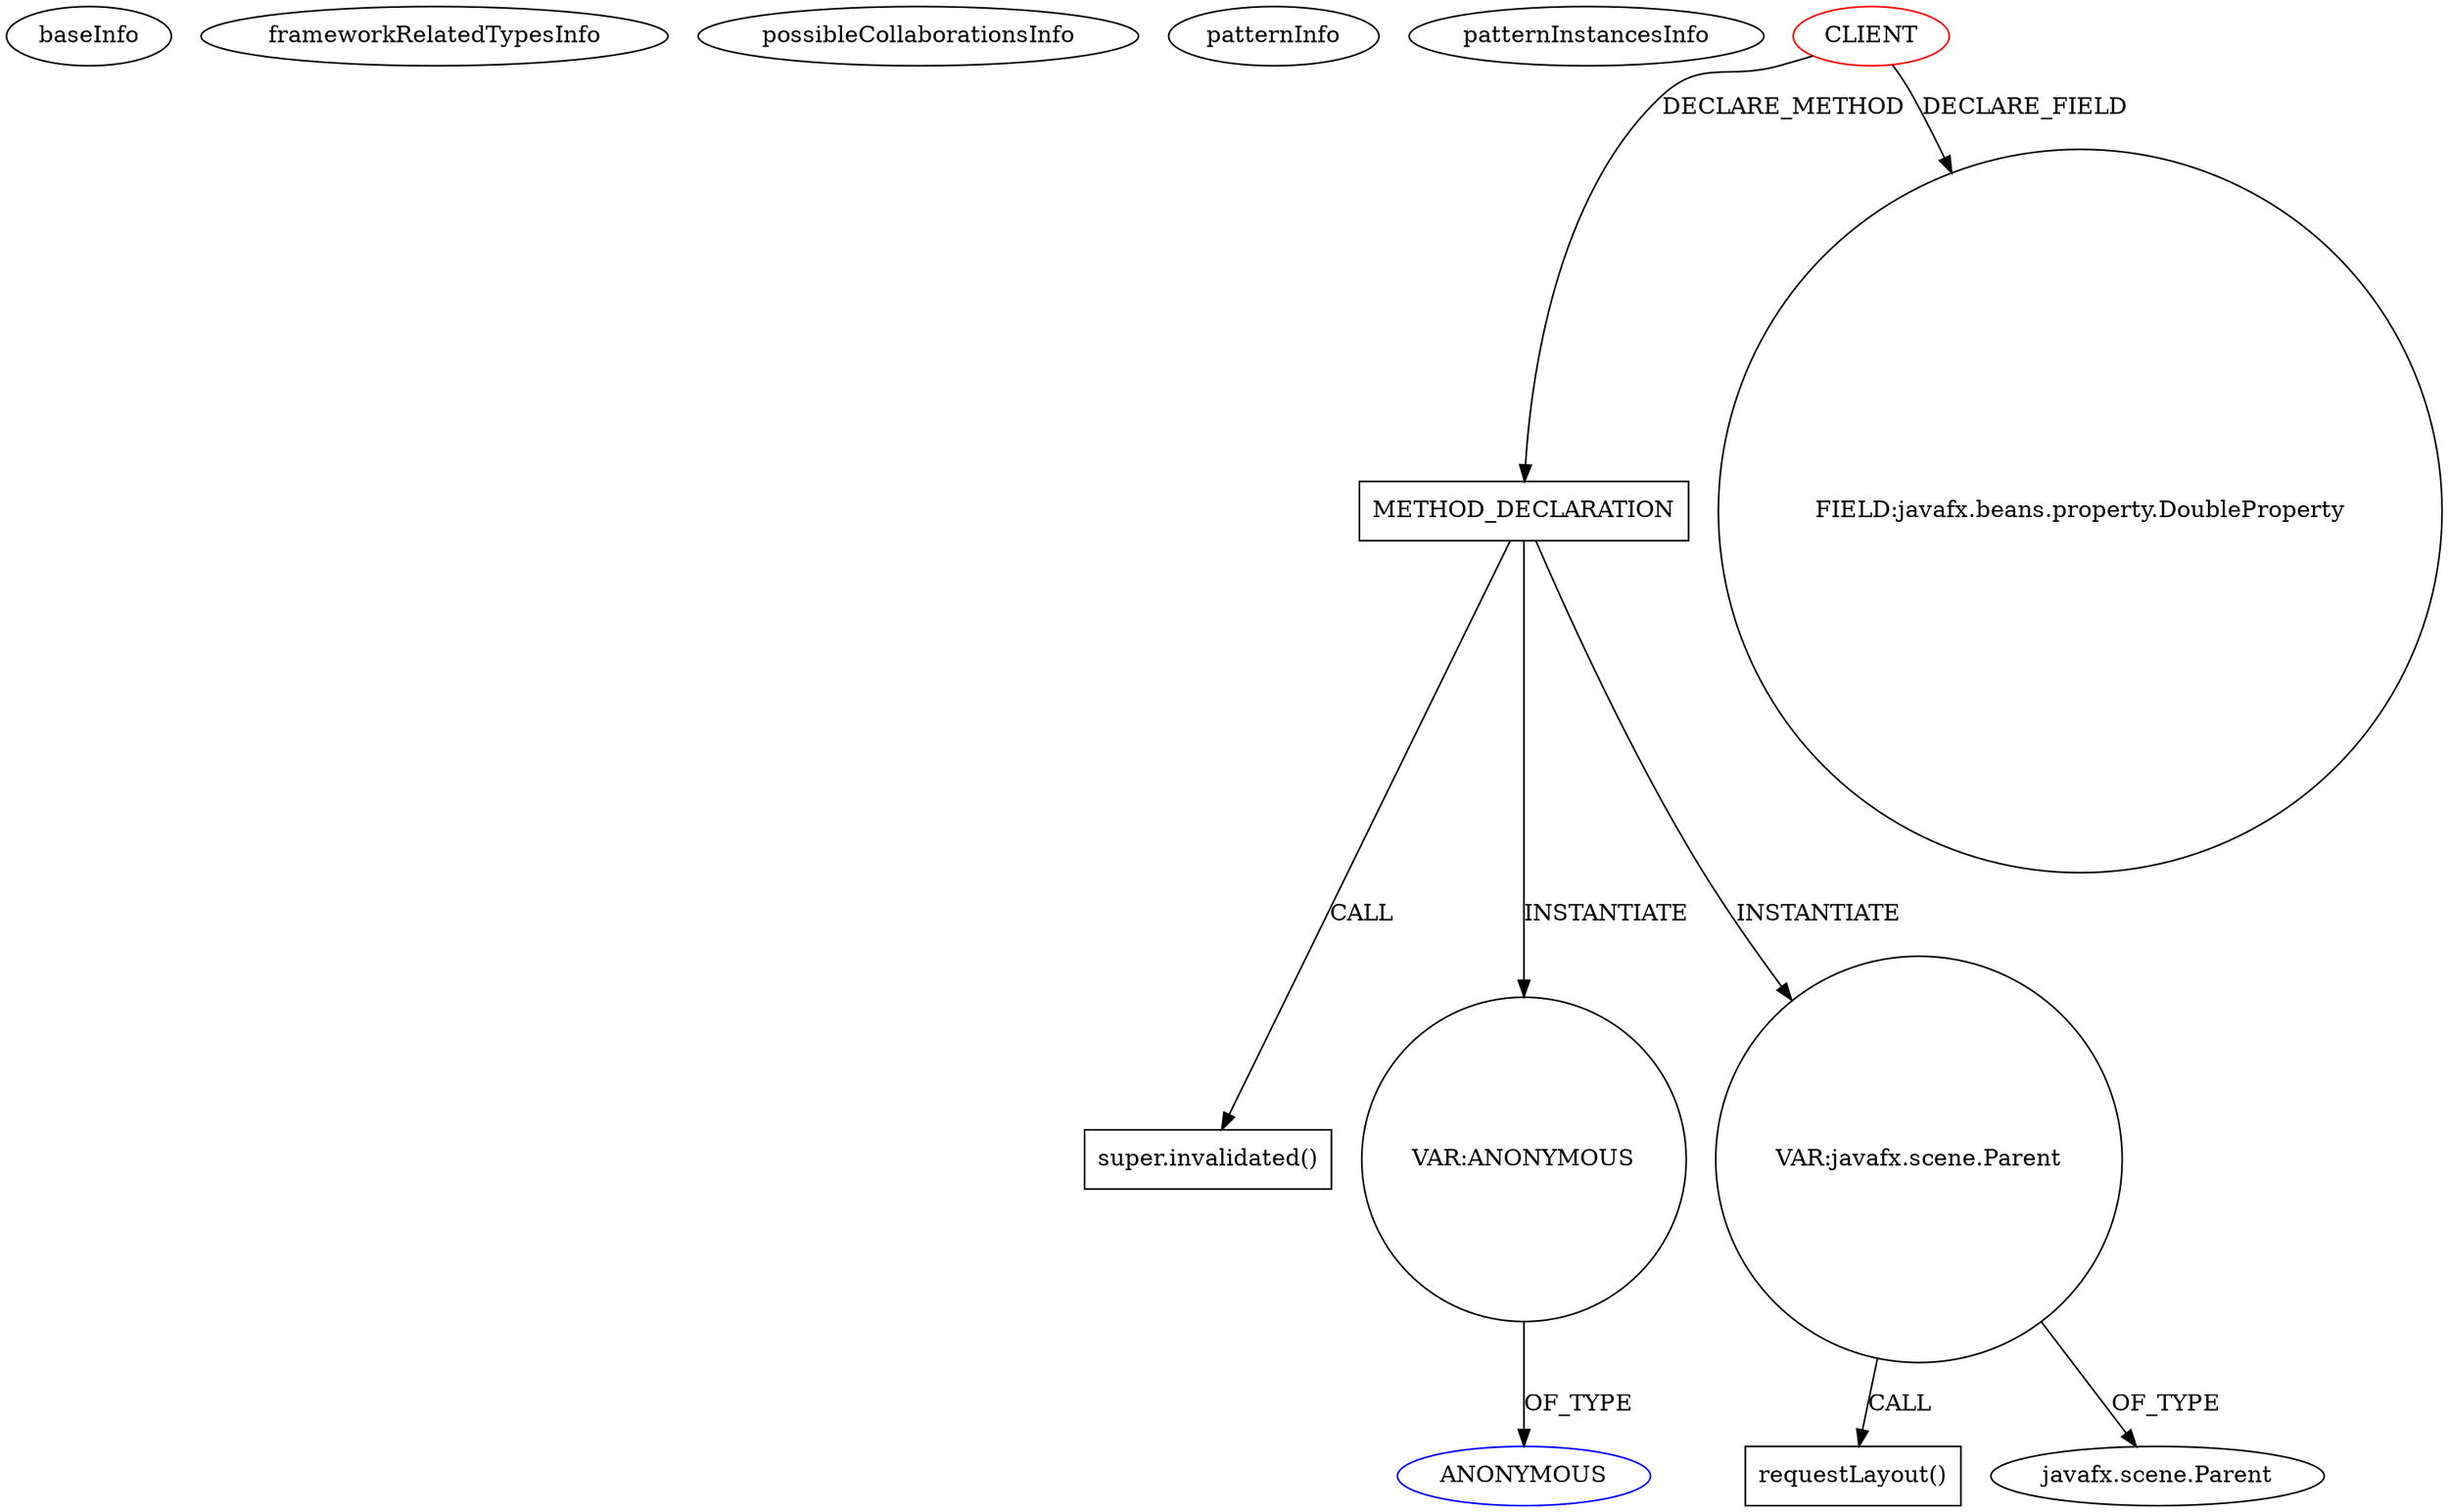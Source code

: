 digraph {
baseInfo[graphId=4219,category="pattern",isAnonymous=false,possibleRelation=false]
frameworkRelatedTypesInfo[]
possibleCollaborationsInfo[]
patternInfo[frequency=2.0,patternRootClient=0]
patternInstancesInfo[0="guigarage-mastering-javafx-controls~/guigarage-mastering-javafx-controls/mastering-javafx-controls-master/src/main/java/com/guigarage/chapter4/SortedPane.java~SortedPane~2854",1="guigarage-mastering-javafx-controls~/guigarage-mastering-javafx-controls/mastering-javafx-controls-master/src/main/java/com/guigarage/chapter4/AreaRegion.java~AreaRegion~2850"]
10[label="super.invalidated()",vertexType="SUPER_CALL",isFrameworkType=false,shape=box]
4[label="METHOD_DECLARATION",vertexType="CLIENT_METHOD_DECLARATION",isFrameworkType=false,shape=box]
0[label="CLIENT",vertexType="ROOT_CLIENT_CLASS_DECLARATION",isFrameworkType=false,color=red]
7[label="VAR:ANONYMOUS",vertexType="VARIABLE_EXPRESION",isFrameworkType=false,shape=circle]
8[label="ANONYMOUS",vertexType="REFERENCE_ANONYMOUS_DECLARATION",isFrameworkType=false,color=blue]
11[label="VAR:javafx.scene.Parent",vertexType="VARIABLE_EXPRESION",isFrameworkType=false,shape=circle]
12[label="requestLayout()",vertexType="INSIDE_CALL",isFrameworkType=false,shape=box]
13[label="javafx.scene.Parent",vertexType="FRAMEWORK_CLASS_TYPE",isFrameworkType=false]
2[label="FIELD:javafx.beans.property.DoubleProperty",vertexType="FIELD_DECLARATION",isFrameworkType=false,shape=circle]
7->8[label="OF_TYPE"]
4->11[label="INSTANTIATE"]
11->13[label="OF_TYPE"]
0->4[label="DECLARE_METHOD"]
0->2[label="DECLARE_FIELD"]
4->10[label="CALL"]
4->7[label="INSTANTIATE"]
11->12[label="CALL"]
}
